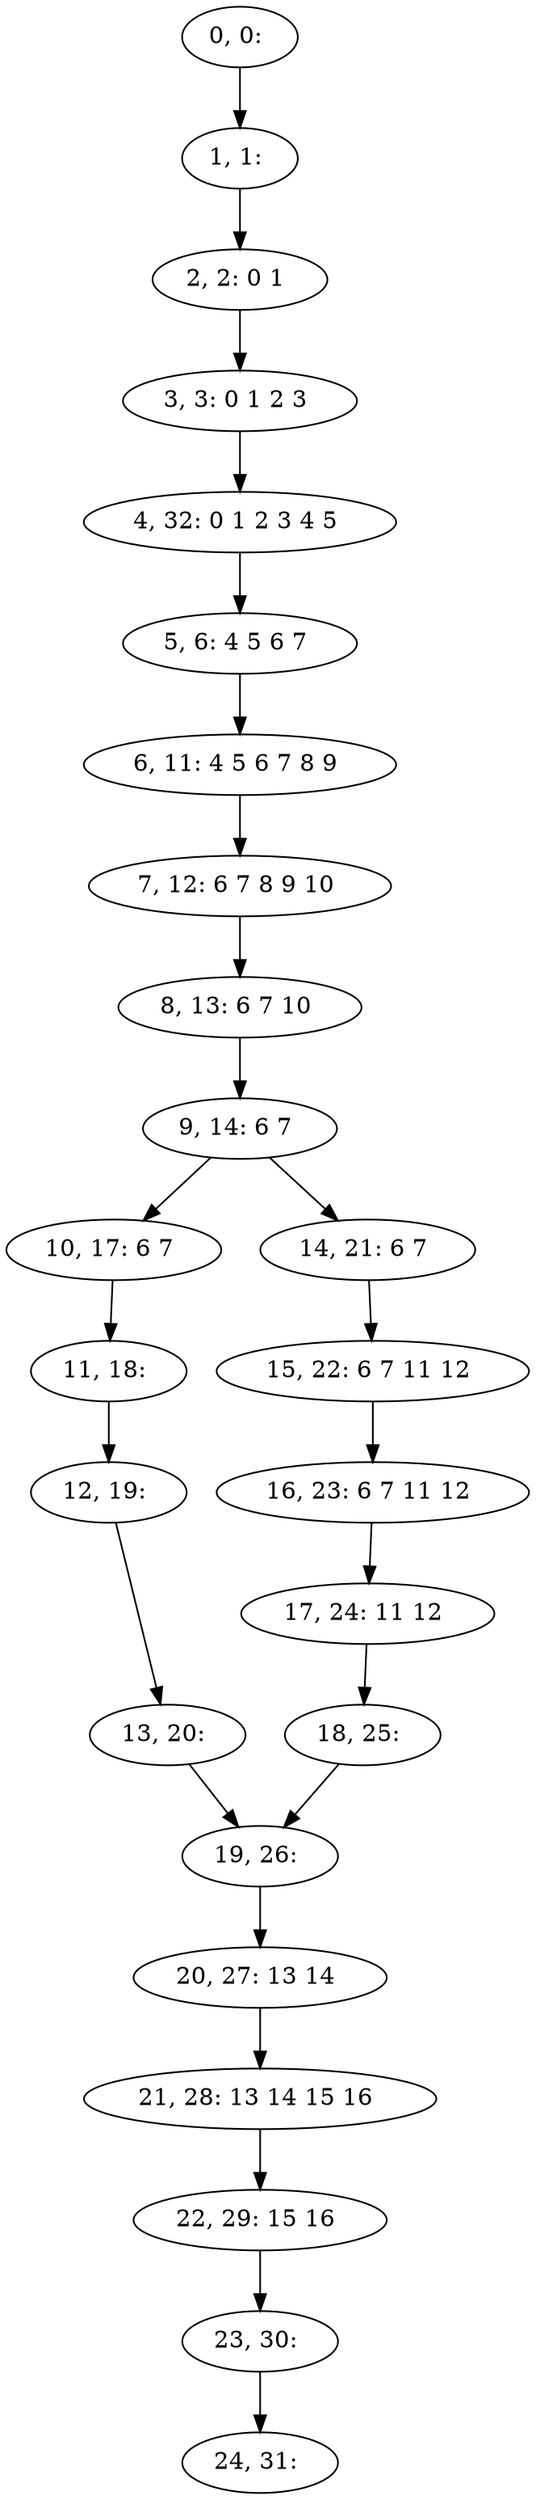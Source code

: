 digraph G {
0[label="0, 0: "];
1[label="1, 1: "];
2[label="2, 2: 0 1 "];
3[label="3, 3: 0 1 2 3 "];
4[label="4, 32: 0 1 2 3 4 5 "];
5[label="5, 6: 4 5 6 7 "];
6[label="6, 11: 4 5 6 7 8 9 "];
7[label="7, 12: 6 7 8 9 10 "];
8[label="8, 13: 6 7 10 "];
9[label="9, 14: 6 7 "];
10[label="10, 17: 6 7 "];
11[label="11, 18: "];
12[label="12, 19: "];
13[label="13, 20: "];
14[label="14, 21: 6 7 "];
15[label="15, 22: 6 7 11 12 "];
16[label="16, 23: 6 7 11 12 "];
17[label="17, 24: 11 12 "];
18[label="18, 25: "];
19[label="19, 26: "];
20[label="20, 27: 13 14 "];
21[label="21, 28: 13 14 15 16 "];
22[label="22, 29: 15 16 "];
23[label="23, 30: "];
24[label="24, 31: "];
0->1 ;
1->2 ;
2->3 ;
3->4 ;
4->5 ;
5->6 ;
6->7 ;
7->8 ;
8->9 ;
9->10 ;
9->14 ;
10->11 ;
11->12 ;
12->13 ;
13->19 ;
14->15 ;
15->16 ;
16->17 ;
17->18 ;
18->19 ;
19->20 ;
20->21 ;
21->22 ;
22->23 ;
23->24 ;
}
